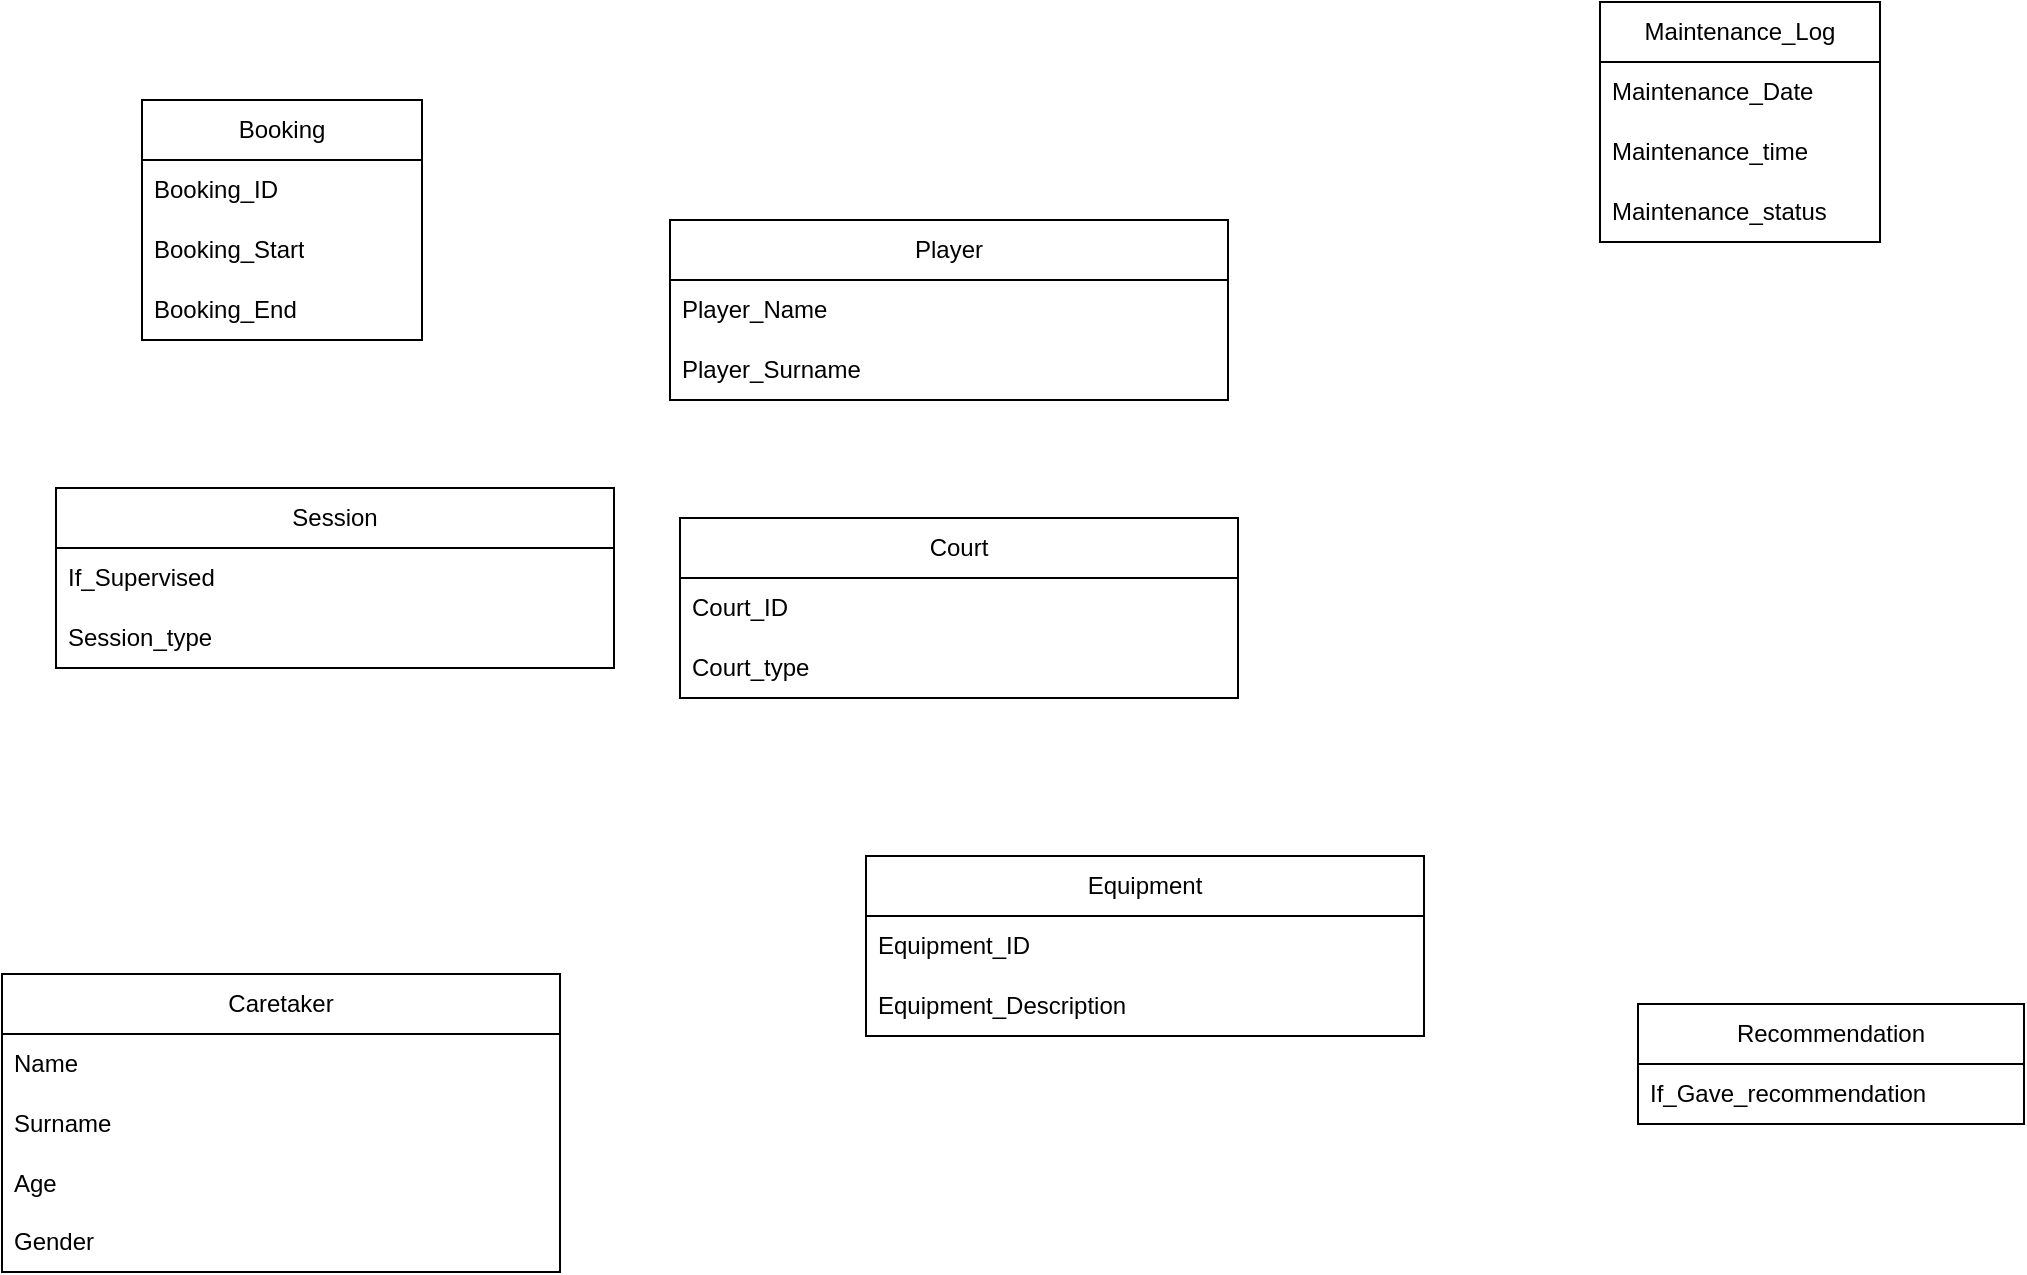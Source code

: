 <mxfile version="24.7.17">
  <diagram name="Strona-1" id="DtqclCAk5Q23WSskDGmh">
    <mxGraphModel dx="2669" dy="1902" grid="0" gridSize="10" guides="1" tooltips="1" connect="1" arrows="1" fold="1" page="0" pageScale="1" pageWidth="827" pageHeight="1169" math="0" shadow="0">
      <root>
        <mxCell id="0" />
        <mxCell id="1" parent="0" />
        <mxCell id="qED0K78hJa54H5jnEfUJ-3" value="Caretaker" style="swimlane;fontStyle=0;childLayout=stackLayout;horizontal=1;startSize=30;horizontalStack=0;resizeParent=1;resizeParentMax=0;resizeLast=0;collapsible=1;marginBottom=0;whiteSpace=wrap;html=1;" vertex="1" parent="1">
          <mxGeometry x="-831" y="-575" width="279" height="149" as="geometry" />
        </mxCell>
        <mxCell id="qED0K78hJa54H5jnEfUJ-4" value="Name" style="text;strokeColor=none;fillColor=none;align=left;verticalAlign=middle;spacingLeft=4;spacingRight=4;overflow=hidden;points=[[0,0.5],[1,0.5]];portConstraint=eastwest;rotatable=0;whiteSpace=wrap;html=1;" vertex="1" parent="qED0K78hJa54H5jnEfUJ-3">
          <mxGeometry y="30" width="279" height="30" as="geometry" />
        </mxCell>
        <mxCell id="qED0K78hJa54H5jnEfUJ-5" value="Surname" style="text;strokeColor=none;fillColor=none;align=left;verticalAlign=middle;spacingLeft=4;spacingRight=4;overflow=hidden;points=[[0,0.5],[1,0.5]];portConstraint=eastwest;rotatable=0;whiteSpace=wrap;html=1;" vertex="1" parent="qED0K78hJa54H5jnEfUJ-3">
          <mxGeometry y="60" width="279" height="30" as="geometry" />
        </mxCell>
        <mxCell id="qED0K78hJa54H5jnEfUJ-6" value="Age" style="text;strokeColor=none;fillColor=none;align=left;verticalAlign=middle;spacingLeft=4;spacingRight=4;overflow=hidden;points=[[0,0.5],[1,0.5]];portConstraint=eastwest;rotatable=0;whiteSpace=wrap;html=1;" vertex="1" parent="qED0K78hJa54H5jnEfUJ-3">
          <mxGeometry y="90" width="279" height="29" as="geometry" />
        </mxCell>
        <mxCell id="qED0K78hJa54H5jnEfUJ-11" value="Gender" style="text;strokeColor=none;fillColor=none;align=left;verticalAlign=middle;spacingLeft=4;spacingRight=4;overflow=hidden;points=[[0,0.5],[1,0.5]];portConstraint=eastwest;rotatable=0;whiteSpace=wrap;html=1;" vertex="1" parent="qED0K78hJa54H5jnEfUJ-3">
          <mxGeometry y="119" width="279" height="30" as="geometry" />
        </mxCell>
        <mxCell id="qED0K78hJa54H5jnEfUJ-7" value="Court" style="swimlane;fontStyle=0;childLayout=stackLayout;horizontal=1;startSize=30;horizontalStack=0;resizeParent=1;resizeParentMax=0;resizeLast=0;collapsible=1;marginBottom=0;whiteSpace=wrap;html=1;" vertex="1" parent="1">
          <mxGeometry x="-492" y="-803" width="279" height="90" as="geometry" />
        </mxCell>
        <mxCell id="qED0K78hJa54H5jnEfUJ-8" value="Court_ID" style="text;strokeColor=none;fillColor=none;align=left;verticalAlign=middle;spacingLeft=4;spacingRight=4;overflow=hidden;points=[[0,0.5],[1,0.5]];portConstraint=eastwest;rotatable=0;whiteSpace=wrap;html=1;" vertex="1" parent="qED0K78hJa54H5jnEfUJ-7">
          <mxGeometry y="30" width="279" height="30" as="geometry" />
        </mxCell>
        <mxCell id="qED0K78hJa54H5jnEfUJ-9" value="Court_type" style="text;strokeColor=none;fillColor=none;align=left;verticalAlign=middle;spacingLeft=4;spacingRight=4;overflow=hidden;points=[[0,0.5],[1,0.5]];portConstraint=eastwest;rotatable=0;whiteSpace=wrap;html=1;" vertex="1" parent="qED0K78hJa54H5jnEfUJ-7">
          <mxGeometry y="60" width="279" height="30" as="geometry" />
        </mxCell>
        <mxCell id="qED0K78hJa54H5jnEfUJ-12" value="Equipment" style="swimlane;fontStyle=0;childLayout=stackLayout;horizontal=1;startSize=30;horizontalStack=0;resizeParent=1;resizeParentMax=0;resizeLast=0;collapsible=1;marginBottom=0;whiteSpace=wrap;html=1;" vertex="1" parent="1">
          <mxGeometry x="-399" y="-634" width="279" height="90" as="geometry" />
        </mxCell>
        <mxCell id="qED0K78hJa54H5jnEfUJ-13" value="Equipment_ID" style="text;strokeColor=none;fillColor=none;align=left;verticalAlign=middle;spacingLeft=4;spacingRight=4;overflow=hidden;points=[[0,0.5],[1,0.5]];portConstraint=eastwest;rotatable=0;whiteSpace=wrap;html=1;" vertex="1" parent="qED0K78hJa54H5jnEfUJ-12">
          <mxGeometry y="30" width="279" height="30" as="geometry" />
        </mxCell>
        <mxCell id="qED0K78hJa54H5jnEfUJ-14" value="Equipment_Description" style="text;strokeColor=none;fillColor=none;align=left;verticalAlign=middle;spacingLeft=4;spacingRight=4;overflow=hidden;points=[[0,0.5],[1,0.5]];portConstraint=eastwest;rotatable=0;whiteSpace=wrap;html=1;" vertex="1" parent="qED0K78hJa54H5jnEfUJ-12">
          <mxGeometry y="60" width="279" height="30" as="geometry" />
        </mxCell>
        <mxCell id="qED0K78hJa54H5jnEfUJ-15" value="Session" style="swimlane;fontStyle=0;childLayout=stackLayout;horizontal=1;startSize=30;horizontalStack=0;resizeParent=1;resizeParentMax=0;resizeLast=0;collapsible=1;marginBottom=0;whiteSpace=wrap;html=1;" vertex="1" parent="1">
          <mxGeometry x="-804" y="-818" width="279" height="90" as="geometry" />
        </mxCell>
        <mxCell id="qED0K78hJa54H5jnEfUJ-16" value="If_Supervised" style="text;strokeColor=none;fillColor=none;align=left;verticalAlign=middle;spacingLeft=4;spacingRight=4;overflow=hidden;points=[[0,0.5],[1,0.5]];portConstraint=eastwest;rotatable=0;whiteSpace=wrap;html=1;" vertex="1" parent="qED0K78hJa54H5jnEfUJ-15">
          <mxGeometry y="30" width="279" height="30" as="geometry" />
        </mxCell>
        <mxCell id="qED0K78hJa54H5jnEfUJ-17" value="Session_type" style="text;strokeColor=none;fillColor=none;align=left;verticalAlign=middle;spacingLeft=4;spacingRight=4;overflow=hidden;points=[[0,0.5],[1,0.5]];portConstraint=eastwest;rotatable=0;whiteSpace=wrap;html=1;" vertex="1" parent="qED0K78hJa54H5jnEfUJ-15">
          <mxGeometry y="60" width="279" height="30" as="geometry" />
        </mxCell>
        <mxCell id="qED0K78hJa54H5jnEfUJ-18" value="Player" style="swimlane;fontStyle=0;childLayout=stackLayout;horizontal=1;startSize=30;horizontalStack=0;resizeParent=1;resizeParentMax=0;resizeLast=0;collapsible=1;marginBottom=0;whiteSpace=wrap;html=1;" vertex="1" parent="1">
          <mxGeometry x="-497" y="-952" width="279" height="90" as="geometry" />
        </mxCell>
        <mxCell id="qED0K78hJa54H5jnEfUJ-19" value="Player_Name" style="text;strokeColor=none;fillColor=none;align=left;verticalAlign=middle;spacingLeft=4;spacingRight=4;overflow=hidden;points=[[0,0.5],[1,0.5]];portConstraint=eastwest;rotatable=0;whiteSpace=wrap;html=1;" vertex="1" parent="qED0K78hJa54H5jnEfUJ-18">
          <mxGeometry y="30" width="279" height="30" as="geometry" />
        </mxCell>
        <mxCell id="qED0K78hJa54H5jnEfUJ-20" value="Player_Surname" style="text;strokeColor=none;fillColor=none;align=left;verticalAlign=middle;spacingLeft=4;spacingRight=4;overflow=hidden;points=[[0,0.5],[1,0.5]];portConstraint=eastwest;rotatable=0;whiteSpace=wrap;html=1;" vertex="1" parent="qED0K78hJa54H5jnEfUJ-18">
          <mxGeometry y="60" width="279" height="30" as="geometry" />
        </mxCell>
        <mxCell id="qED0K78hJa54H5jnEfUJ-21" value="Recommendation" style="swimlane;fontStyle=0;childLayout=stackLayout;horizontal=1;startSize=30;horizontalStack=0;resizeParent=1;resizeParentMax=0;resizeLast=0;collapsible=1;marginBottom=0;whiteSpace=wrap;html=1;" vertex="1" parent="1">
          <mxGeometry x="-13" y="-560" width="193" height="60" as="geometry" />
        </mxCell>
        <mxCell id="qED0K78hJa54H5jnEfUJ-22" value="If_Gave_recommendation" style="text;strokeColor=none;fillColor=none;align=left;verticalAlign=middle;spacingLeft=4;spacingRight=4;overflow=hidden;points=[[0,0.5],[1,0.5]];portConstraint=eastwest;rotatable=0;whiteSpace=wrap;html=1;" vertex="1" parent="qED0K78hJa54H5jnEfUJ-21">
          <mxGeometry y="30" width="193" height="30" as="geometry" />
        </mxCell>
        <mxCell id="qED0K78hJa54H5jnEfUJ-31" value="Booking" style="swimlane;fontStyle=0;childLayout=stackLayout;horizontal=1;startSize=30;horizontalStack=0;resizeParent=1;resizeParentMax=0;resizeLast=0;collapsible=1;marginBottom=0;whiteSpace=wrap;html=1;" vertex="1" parent="1">
          <mxGeometry x="-761" y="-1012" width="140" height="120" as="geometry" />
        </mxCell>
        <mxCell id="qED0K78hJa54H5jnEfUJ-32" value="Booking_ID" style="text;strokeColor=none;fillColor=none;align=left;verticalAlign=middle;spacingLeft=4;spacingRight=4;overflow=hidden;points=[[0,0.5],[1,0.5]];portConstraint=eastwest;rotatable=0;whiteSpace=wrap;html=1;" vertex="1" parent="qED0K78hJa54H5jnEfUJ-31">
          <mxGeometry y="30" width="140" height="30" as="geometry" />
        </mxCell>
        <mxCell id="qED0K78hJa54H5jnEfUJ-33" value="Booking_Start" style="text;strokeColor=none;fillColor=none;align=left;verticalAlign=middle;spacingLeft=4;spacingRight=4;overflow=hidden;points=[[0,0.5],[1,0.5]];portConstraint=eastwest;rotatable=0;whiteSpace=wrap;html=1;" vertex="1" parent="qED0K78hJa54H5jnEfUJ-31">
          <mxGeometry y="60" width="140" height="30" as="geometry" />
        </mxCell>
        <mxCell id="qED0K78hJa54H5jnEfUJ-34" value="Booking_End" style="text;strokeColor=none;fillColor=none;align=left;verticalAlign=middle;spacingLeft=4;spacingRight=4;overflow=hidden;points=[[0,0.5],[1,0.5]];portConstraint=eastwest;rotatable=0;whiteSpace=wrap;html=1;" vertex="1" parent="qED0K78hJa54H5jnEfUJ-31">
          <mxGeometry y="90" width="140" height="30" as="geometry" />
        </mxCell>
        <mxCell id="qED0K78hJa54H5jnEfUJ-35" value="Maintenance_Log" style="swimlane;fontStyle=0;childLayout=stackLayout;horizontal=1;startSize=30;horizontalStack=0;resizeParent=1;resizeParentMax=0;resizeLast=0;collapsible=1;marginBottom=0;whiteSpace=wrap;html=1;" vertex="1" parent="1">
          <mxGeometry x="-32" y="-1061" width="140" height="120" as="geometry" />
        </mxCell>
        <mxCell id="qED0K78hJa54H5jnEfUJ-36" value="Maintenance_Date" style="text;strokeColor=none;fillColor=none;align=left;verticalAlign=middle;spacingLeft=4;spacingRight=4;overflow=hidden;points=[[0,0.5],[1,0.5]];portConstraint=eastwest;rotatable=0;whiteSpace=wrap;html=1;" vertex="1" parent="qED0K78hJa54H5jnEfUJ-35">
          <mxGeometry y="30" width="140" height="30" as="geometry" />
        </mxCell>
        <mxCell id="qED0K78hJa54H5jnEfUJ-37" value="Maintenance_time" style="text;strokeColor=none;fillColor=none;align=left;verticalAlign=middle;spacingLeft=4;spacingRight=4;overflow=hidden;points=[[0,0.5],[1,0.5]];portConstraint=eastwest;rotatable=0;whiteSpace=wrap;html=1;" vertex="1" parent="qED0K78hJa54H5jnEfUJ-35">
          <mxGeometry y="60" width="140" height="30" as="geometry" />
        </mxCell>
        <mxCell id="qED0K78hJa54H5jnEfUJ-38" value="Maintenance_status" style="text;strokeColor=none;fillColor=none;align=left;verticalAlign=middle;spacingLeft=4;spacingRight=4;overflow=hidden;points=[[0,0.5],[1,0.5]];portConstraint=eastwest;rotatable=0;whiteSpace=wrap;html=1;" vertex="1" parent="qED0K78hJa54H5jnEfUJ-35">
          <mxGeometry y="90" width="140" height="30" as="geometry" />
        </mxCell>
      </root>
    </mxGraphModel>
  </diagram>
</mxfile>
